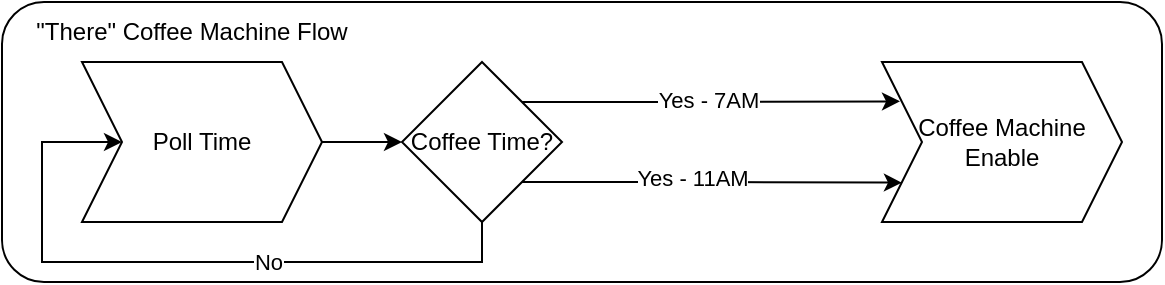 <mxfile version="28.0.4">
  <diagram name="Page-1" id="JTPSuM5d48X0pgVmyWWO">
    <mxGraphModel dx="815" dy="458" grid="1" gridSize="10" guides="1" tooltips="1" connect="1" arrows="1" fold="1" page="1" pageScale="1" pageWidth="583" pageHeight="413" math="0" shadow="0">
      <root>
        <mxCell id="0" />
        <mxCell id="1" parent="0" />
        <mxCell id="eJ7qDa3MOtqZ219rTDIy-3" value="" style="edgeStyle=orthogonalEdgeStyle;rounded=0;orthogonalLoop=1;jettySize=auto;html=1;" edge="1" parent="1" source="eJ7qDa3MOtqZ219rTDIy-1" target="eJ7qDa3MOtqZ219rTDIy-2">
          <mxGeometry relative="1" as="geometry" />
        </mxCell>
        <mxCell id="eJ7qDa3MOtqZ219rTDIy-1" value="Poll Time" style="shape=step;perimeter=stepPerimeter;whiteSpace=wrap;html=1;fixedSize=1;" vertex="1" parent="1">
          <mxGeometry x="42" y="30" width="120" height="80" as="geometry" />
        </mxCell>
        <mxCell id="eJ7qDa3MOtqZ219rTDIy-4" style="edgeStyle=orthogonalEdgeStyle;rounded=0;orthogonalLoop=1;jettySize=auto;html=1;entryX=0;entryY=0.5;entryDx=0;entryDy=0;" edge="1" parent="1" source="eJ7qDa3MOtqZ219rTDIy-2" target="eJ7qDa3MOtqZ219rTDIy-1">
          <mxGeometry relative="1" as="geometry">
            <Array as="points">
              <mxPoint x="242" y="130" />
              <mxPoint x="22" y="130" />
              <mxPoint x="22" y="70" />
            </Array>
          </mxGeometry>
        </mxCell>
        <mxCell id="eJ7qDa3MOtqZ219rTDIy-5" value="No" style="edgeLabel;html=1;align=center;verticalAlign=middle;resizable=0;points=[];" vertex="1" connectable="0" parent="eJ7qDa3MOtqZ219rTDIy-4">
          <mxGeometry x="-0.254" relative="1" as="geometry">
            <mxPoint as="offset" />
          </mxGeometry>
        </mxCell>
        <mxCell id="eJ7qDa3MOtqZ219rTDIy-2" value="Coffee Time?" style="rhombus;whiteSpace=wrap;html=1;" vertex="1" parent="1">
          <mxGeometry x="202" y="30" width="80" height="80" as="geometry" />
        </mxCell>
        <mxCell id="eJ7qDa3MOtqZ219rTDIy-6" value="Coffee Machine Enable" style="shape=step;perimeter=stepPerimeter;whiteSpace=wrap;html=1;fixedSize=1;" vertex="1" parent="1">
          <mxGeometry x="442" y="30" width="120" height="80" as="geometry" />
        </mxCell>
        <mxCell id="eJ7qDa3MOtqZ219rTDIy-9" style="edgeStyle=orthogonalEdgeStyle;rounded=0;orthogonalLoop=1;jettySize=auto;html=1;exitX=1;exitY=0;exitDx=0;exitDy=0;entryX=0.075;entryY=0.246;entryDx=0;entryDy=0;entryPerimeter=0;" edge="1" parent="1" source="eJ7qDa3MOtqZ219rTDIy-2" target="eJ7qDa3MOtqZ219rTDIy-6">
          <mxGeometry relative="1" as="geometry" />
        </mxCell>
        <mxCell id="eJ7qDa3MOtqZ219rTDIy-12" value="Yes - 7AM" style="edgeLabel;html=1;align=center;verticalAlign=middle;resizable=0;points=[];" vertex="1" connectable="0" parent="eJ7qDa3MOtqZ219rTDIy-9">
          <mxGeometry x="-0.017" y="1" relative="1" as="geometry">
            <mxPoint as="offset" />
          </mxGeometry>
        </mxCell>
        <mxCell id="eJ7qDa3MOtqZ219rTDIy-10" style="edgeStyle=orthogonalEdgeStyle;rounded=0;orthogonalLoop=1;jettySize=auto;html=1;exitX=1;exitY=1;exitDx=0;exitDy=0;entryX=0.083;entryY=0.754;entryDx=0;entryDy=0;entryPerimeter=0;" edge="1" parent="1" source="eJ7qDa3MOtqZ219rTDIy-2" target="eJ7qDa3MOtqZ219rTDIy-6">
          <mxGeometry relative="1" as="geometry" />
        </mxCell>
        <mxCell id="eJ7qDa3MOtqZ219rTDIy-11" value="Yes - 11AM" style="edgeLabel;html=1;align=center;verticalAlign=middle;resizable=0;points=[];" vertex="1" connectable="0" parent="eJ7qDa3MOtqZ219rTDIy-10">
          <mxGeometry x="-0.113" y="2" relative="1" as="geometry">
            <mxPoint as="offset" />
          </mxGeometry>
        </mxCell>
        <mxCell id="eJ7qDa3MOtqZ219rTDIy-13" value="" style="rounded=1;whiteSpace=wrap;html=1;fillColor=none;" vertex="1" parent="1">
          <mxGeometry x="2" width="580" height="140" as="geometry" />
        </mxCell>
        <mxCell id="eJ7qDa3MOtqZ219rTDIy-14" value="&quot;There&quot; Coffee Machine Flow" style="text;html=1;align=center;verticalAlign=middle;whiteSpace=wrap;rounded=0;" vertex="1" parent="1">
          <mxGeometry x="2" width="190" height="30" as="geometry" />
        </mxCell>
      </root>
    </mxGraphModel>
  </diagram>
</mxfile>
